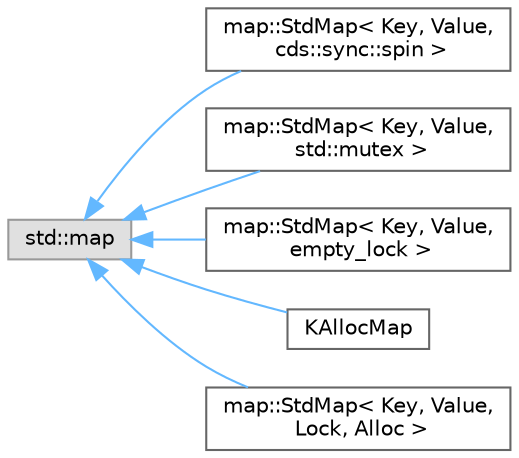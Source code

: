 digraph "类继承关系图"
{
 // LATEX_PDF_SIZE
  bgcolor="transparent";
  edge [fontname=Helvetica,fontsize=10,labelfontname=Helvetica,labelfontsize=10];
  node [fontname=Helvetica,fontsize=10,shape=box,height=0.2,width=0.4];
  rankdir="LR";
  Node0 [id="Node000000",label="std::map",height=0.2,width=0.4,color="grey60", fillcolor="#E0E0E0", style="filled",tooltip=" "];
  Node0 -> Node1 [id="edge6570_Node000000_Node000001",dir="back",color="steelblue1",style="solid",tooltip=" "];
  Node1 [id="Node000001",label="map::StdMap\< Key, Value,\l cds::sync::spin \>",height=0.2,width=0.4,color="grey40", fillcolor="white", style="filled",URL="$classmap_1_1_std_map.html",tooltip=" "];
  Node0 -> Node2 [id="edge6571_Node000000_Node000002",dir="back",color="steelblue1",style="solid",tooltip=" "];
  Node2 [id="Node000002",label="map::StdMap\< Key, Value,\l std::mutex \>",height=0.2,width=0.4,color="grey40", fillcolor="white", style="filled",URL="$classmap_1_1_std_map.html",tooltip=" "];
  Node0 -> Node3 [id="edge6572_Node000000_Node000003",dir="back",color="steelblue1",style="solid",tooltip=" "];
  Node3 [id="Node000003",label="map::StdMap\< Key, Value,\l empty_lock \>",height=0.2,width=0.4,color="grey40", fillcolor="white", style="filled",URL="$classmap_1_1_std_map.html",tooltip=" "];
  Node0 -> Node4 [id="edge6573_Node000000_Node000004",dir="back",color="steelblue1",style="solid",tooltip=" "];
  Node4 [id="Node000004",label="KAllocMap",height=0.2,width=0.4,color="grey40", fillcolor="white", style="filled",URL="$class_k_alloc_map.html",tooltip=" "];
  Node0 -> Node5 [id="edge6574_Node000000_Node000005",dir="back",color="steelblue1",style="solid",tooltip=" "];
  Node5 [id="Node000005",label="map::StdMap\< Key, Value,\l Lock, Alloc \>",height=0.2,width=0.4,color="grey40", fillcolor="white", style="filled",URL="$classmap_1_1_std_map.html",tooltip=" "];
}
